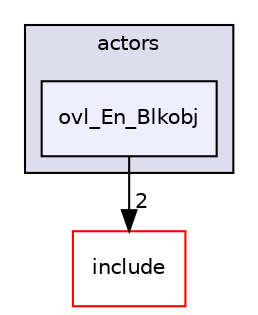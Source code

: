 digraph "src/overlays/actors/ovl_En_Blkobj" {
  compound=true
  node [ fontsize="10", fontname="Helvetica"];
  edge [ labelfontsize="10", labelfontname="Helvetica"];
  subgraph clusterdir_e93473484be31ce7bcb356bd643a22f8 {
    graph [ bgcolor="#ddddee", pencolor="black", label="actors" fontname="Helvetica", fontsize="10", URL="dir_e93473484be31ce7bcb356bd643a22f8.html"]
  dir_4f87c241346512ec2615320cbbf23baf [shape=box, label="ovl_En_Blkobj", style="filled", fillcolor="#eeeeff", pencolor="black", URL="dir_4f87c241346512ec2615320cbbf23baf.html"];
  }
  dir_d44c64559bbebec7f509842c48db8b23 [shape=box label="include" fillcolor="white" style="filled" color="red" URL="dir_d44c64559bbebec7f509842c48db8b23.html"];
  dir_4f87c241346512ec2615320cbbf23baf->dir_d44c64559bbebec7f509842c48db8b23 [headlabel="2", labeldistance=1.5 headhref="dir_000190_000000.html"];
}

